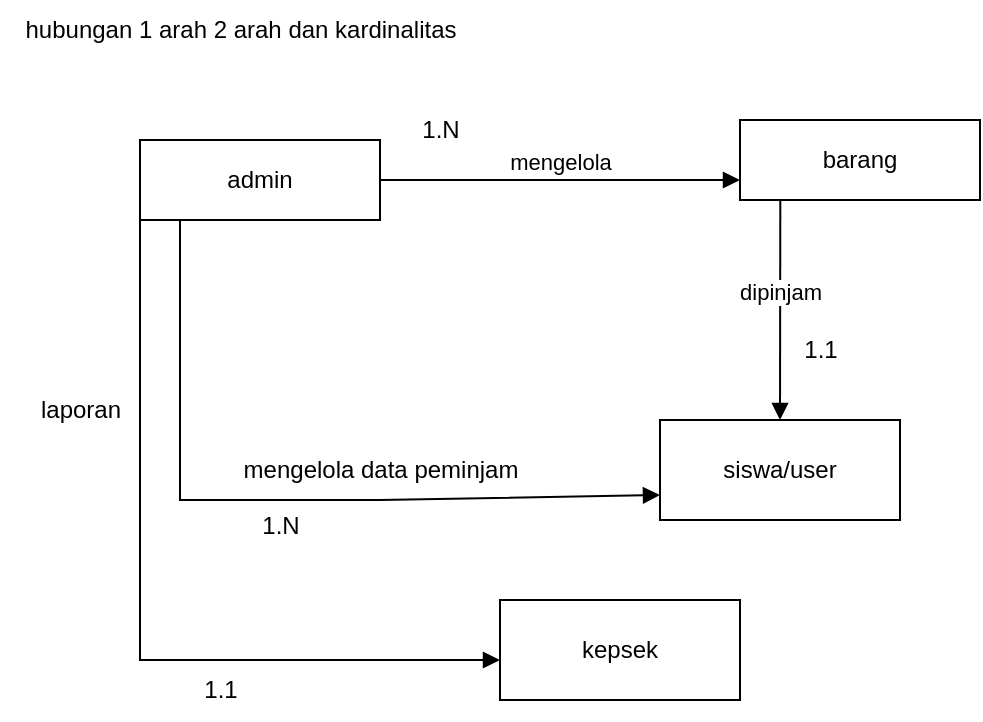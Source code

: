 <mxfile version="24.3.1" type="google">
  <diagram name="Halaman-1" id="QQJY64Q8sHxB7Z1hKhaW">
    <mxGraphModel grid="1" page="1" gridSize="10" guides="1" tooltips="1" connect="1" arrows="1" fold="1" pageScale="1" pageWidth="827" pageHeight="1169" math="0" shadow="0">
      <root>
        <mxCell id="0" />
        <mxCell id="1" parent="0" />
        <mxCell id="OXcNlBu-nfqLGSN5R1A--1" value="hubungan 1 arah 2 arah dan kardinalitas" style="text;html=1;align=center;verticalAlign=middle;resizable=0;points=[];autosize=1;strokeColor=none;fillColor=none;" vertex="1" parent="1">
          <mxGeometry x="10" y="190" width="240" height="30" as="geometry" />
        </mxCell>
        <mxCell id="OXcNlBu-nfqLGSN5R1A--2" value="admin" style="rounded=0;whiteSpace=wrap;html=1;" vertex="1" parent="1">
          <mxGeometry x="80" y="260" width="120" height="40" as="geometry" />
        </mxCell>
        <mxCell id="OXcNlBu-nfqLGSN5R1A--5" value="" style="html=1;verticalAlign=bottom;endArrow=block;curved=0;rounded=0;exitX=0;exitY=1;exitDx=0;exitDy=0;" edge="1" parent="1" source="OXcNlBu-nfqLGSN5R1A--2">
          <mxGeometry width="80" relative="1" as="geometry">
            <mxPoint x="90" y="400" as="sourcePoint" />
            <mxPoint x="260" y="520" as="targetPoint" />
            <Array as="points">
              <mxPoint x="80" y="520" />
              <mxPoint x="150" y="520" />
            </Array>
          </mxGeometry>
        </mxCell>
        <mxCell id="OXcNlBu-nfqLGSN5R1A--6" value="mengelola" style="html=1;verticalAlign=bottom;endArrow=block;curved=0;rounded=0;entryX=0;entryY=0.75;entryDx=0;entryDy=0;" edge="1" parent="1" target="OXcNlBu-nfqLGSN5R1A--9">
          <mxGeometry width="80" relative="1" as="geometry">
            <mxPoint x="200" y="280" as="sourcePoint" />
            <mxPoint x="320" y="280" as="targetPoint" />
          </mxGeometry>
        </mxCell>
        <mxCell id="OXcNlBu-nfqLGSN5R1A--8" value="1.N" style="text;html=1;align=center;verticalAlign=middle;resizable=0;points=[];autosize=1;strokeColor=none;fillColor=none;" vertex="1" parent="1">
          <mxGeometry x="210" y="240" width="40" height="30" as="geometry" />
        </mxCell>
        <mxCell id="OXcNlBu-nfqLGSN5R1A--9" value="barang" style="rounded=0;whiteSpace=wrap;html=1;" vertex="1" parent="1">
          <mxGeometry x="380" y="250" width="120" height="40" as="geometry" />
        </mxCell>
        <mxCell id="OXcNlBu-nfqLGSN5R1A--11" value="dipinjam" style="html=1;verticalAlign=bottom;endArrow=block;curved=0;rounded=0;exitX=0.168;exitY=0.993;exitDx=0;exitDy=0;exitPerimeter=0;" edge="1" parent="1" source="OXcNlBu-nfqLGSN5R1A--9">
          <mxGeometry width="80" relative="1" as="geometry">
            <mxPoint x="400" y="300" as="sourcePoint" />
            <mxPoint x="400" y="400" as="targetPoint" />
          </mxGeometry>
        </mxCell>
        <mxCell id="OXcNlBu-nfqLGSN5R1A--12" value="1.1" style="text;html=1;align=center;verticalAlign=middle;resizable=0;points=[];autosize=1;strokeColor=none;fillColor=none;" vertex="1" parent="1">
          <mxGeometry x="400" y="350" width="40" height="30" as="geometry" />
        </mxCell>
        <mxCell id="OXcNlBu-nfqLGSN5R1A--13" value="" style="html=1;verticalAlign=bottom;endArrow=block;curved=0;rounded=0;exitX=0;exitY=1;exitDx=0;exitDy=0;entryX=0;entryY=0.75;entryDx=0;entryDy=0;" edge="1" parent="1" target="OXcNlBu-nfqLGSN5R1A--14">
          <mxGeometry width="80" relative="1" as="geometry">
            <mxPoint x="100" y="300" as="sourcePoint" />
            <mxPoint x="280" y="440" as="targetPoint" />
            <Array as="points">
              <mxPoint x="100" y="440" />
              <mxPoint x="200" y="440" />
            </Array>
          </mxGeometry>
        </mxCell>
        <mxCell id="OXcNlBu-nfqLGSN5R1A--14" value="siswa/user" style="rounded=0;whiteSpace=wrap;html=1;" vertex="1" parent="1">
          <mxGeometry x="340" y="400" width="120" height="50" as="geometry" />
        </mxCell>
        <mxCell id="OXcNlBu-nfqLGSN5R1A--15" value="mengelola data peminjam" style="text;html=1;align=center;verticalAlign=middle;resizable=0;points=[];autosize=1;strokeColor=none;fillColor=none;" vertex="1" parent="1">
          <mxGeometry x="120" y="410" width="160" height="30" as="geometry" />
        </mxCell>
        <mxCell id="OXcNlBu-nfqLGSN5R1A--19" value="1.N" style="text;html=1;align=center;verticalAlign=middle;resizable=0;points=[];autosize=1;strokeColor=none;fillColor=none;" vertex="1" parent="1">
          <mxGeometry x="130" y="438" width="40" height="30" as="geometry" />
        </mxCell>
        <mxCell id="OXcNlBu-nfqLGSN5R1A--20" value="kepsek" style="rounded=0;whiteSpace=wrap;html=1;" vertex="1" parent="1">
          <mxGeometry x="260" y="490" width="120" height="50" as="geometry" />
        </mxCell>
        <mxCell id="OXcNlBu-nfqLGSN5R1A--21" value="1.1" style="text;html=1;align=center;verticalAlign=middle;resizable=0;points=[];autosize=1;strokeColor=none;fillColor=none;" vertex="1" parent="1">
          <mxGeometry x="100" y="520" width="40" height="30" as="geometry" />
        </mxCell>
        <mxCell id="OXcNlBu-nfqLGSN5R1A--22" value="laporan" style="text;html=1;align=center;verticalAlign=middle;resizable=0;points=[];autosize=1;strokeColor=none;fillColor=none;" vertex="1" parent="1">
          <mxGeometry x="20" y="380" width="60" height="30" as="geometry" />
        </mxCell>
      </root>
    </mxGraphModel>
  </diagram>
</mxfile>
